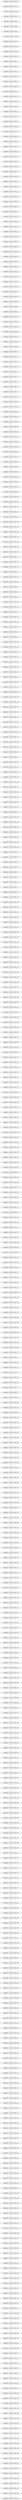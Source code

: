 graph BARABASI_GRAPH_DFS_R{
BARABASI_GRAPH_NODE_59 -- BARABASI_GRAPH_NODE_1;
BARABASI_GRAPH_NODE_1 -- BARABASI_GRAPH_NODE_0;
BARABASI_GRAPH_NODE_0 -- BARABASI_GRAPH_NODE_2;
BARABASI_GRAPH_NODE_2 -- BARABASI_GRAPH_NODE_3;
BARABASI_GRAPH_NODE_3 -- BARABASI_GRAPH_NODE_4;
BARABASI_GRAPH_NODE_4 -- BARABASI_GRAPH_NODE_5;
BARABASI_GRAPH_NODE_5 -- BARABASI_GRAPH_NODE_6;
BARABASI_GRAPH_NODE_6 -- BARABASI_GRAPH_NODE_7;
BARABASI_GRAPH_NODE_7 -- BARABASI_GRAPH_NODE_8;
BARABASI_GRAPH_NODE_8 -- BARABASI_GRAPH_NODE_9;
BARABASI_GRAPH_NODE_9 -- BARABASI_GRAPH_NODE_10;
BARABASI_GRAPH_NODE_10 -- BARABASI_GRAPH_NODE_11;
BARABASI_GRAPH_NODE_11 -- BARABASI_GRAPH_NODE_12;
BARABASI_GRAPH_NODE_12 -- BARABASI_GRAPH_NODE_13;
BARABASI_GRAPH_NODE_13 -- BARABASI_GRAPH_NODE_14;
BARABASI_GRAPH_NODE_14 -- BARABASI_GRAPH_NODE_15;
BARABASI_GRAPH_NODE_15 -- BARABASI_GRAPH_NODE_16;
BARABASI_GRAPH_NODE_16 -- BARABASI_GRAPH_NODE_17;
BARABASI_GRAPH_NODE_17 -- BARABASI_GRAPH_NODE_18;
BARABASI_GRAPH_NODE_18 -- BARABASI_GRAPH_NODE_19;
BARABASI_GRAPH_NODE_19 -- BARABASI_GRAPH_NODE_20;
BARABASI_GRAPH_NODE_20 -- BARABASI_GRAPH_NODE_21;
BARABASI_GRAPH_NODE_21 -- BARABASI_GRAPH_NODE_22;
BARABASI_GRAPH_NODE_22 -- BARABASI_GRAPH_NODE_23;
BARABASI_GRAPH_NODE_23 -- BARABASI_GRAPH_NODE_24;
BARABASI_GRAPH_NODE_24 -- BARABASI_GRAPH_NODE_25;
BARABASI_GRAPH_NODE_25 -- BARABASI_GRAPH_NODE_26;
BARABASI_GRAPH_NODE_26 -- BARABASI_GRAPH_NODE_27;
BARABASI_GRAPH_NODE_27 -- BARABASI_GRAPH_NODE_28;
BARABASI_GRAPH_NODE_28 -- BARABASI_GRAPH_NODE_29;
BARABASI_GRAPH_NODE_29 -- BARABASI_GRAPH_NODE_30;
BARABASI_GRAPH_NODE_30 -- BARABASI_GRAPH_NODE_31;
BARABASI_GRAPH_NODE_31 -- BARABASI_GRAPH_NODE_32;
BARABASI_GRAPH_NODE_32 -- BARABASI_GRAPH_NODE_33;
BARABASI_GRAPH_NODE_33 -- BARABASI_GRAPH_NODE_34;
BARABASI_GRAPH_NODE_34 -- BARABASI_GRAPH_NODE_35;
BARABASI_GRAPH_NODE_35 -- BARABASI_GRAPH_NODE_36;
BARABASI_GRAPH_NODE_36 -- BARABASI_GRAPH_NODE_37;
BARABASI_GRAPH_NODE_37 -- BARABASI_GRAPH_NODE_38;
BARABASI_GRAPH_NODE_38 -- BARABASI_GRAPH_NODE_39;
BARABASI_GRAPH_NODE_39 -- BARABASI_GRAPH_NODE_40;
BARABASI_GRAPH_NODE_40 -- BARABASI_GRAPH_NODE_41;
BARABASI_GRAPH_NODE_41 -- BARABASI_GRAPH_NODE_42;
BARABASI_GRAPH_NODE_42 -- BARABASI_GRAPH_NODE_43;
BARABASI_GRAPH_NODE_43 -- BARABASI_GRAPH_NODE_44;
BARABASI_GRAPH_NODE_44 -- BARABASI_GRAPH_NODE_45;
BARABASI_GRAPH_NODE_45 -- BARABASI_GRAPH_NODE_46;
BARABASI_GRAPH_NODE_46 -- BARABASI_GRAPH_NODE_47;
BARABASI_GRAPH_NODE_47 -- BARABASI_GRAPH_NODE_48;
BARABASI_GRAPH_NODE_48 -- BARABASI_GRAPH_NODE_49;
BARABASI_GRAPH_NODE_49 -- BARABASI_GRAPH_NODE_50;
BARABASI_GRAPH_NODE_50 -- BARABASI_GRAPH_NODE_51;
BARABASI_GRAPH_NODE_51 -- BARABASI_GRAPH_NODE_52;
BARABASI_GRAPH_NODE_52 -- BARABASI_GRAPH_NODE_53;
BARABASI_GRAPH_NODE_53 -- BARABASI_GRAPH_NODE_54;
BARABASI_GRAPH_NODE_54 -- BARABASI_GRAPH_NODE_55;
BARABASI_GRAPH_NODE_55 -- BARABASI_GRAPH_NODE_56;
BARABASI_GRAPH_NODE_56 -- BARABASI_GRAPH_NODE_57;
BARABASI_GRAPH_NODE_57 -- BARABASI_GRAPH_NODE_58;
BARABASI_GRAPH_NODE_58 -- BARABASI_GRAPH_NODE_60;
BARABASI_GRAPH_NODE_60 -- BARABASI_GRAPH_NODE_61;
BARABASI_GRAPH_NODE_61 -- BARABASI_GRAPH_NODE_62;
BARABASI_GRAPH_NODE_62 -- BARABASI_GRAPH_NODE_63;
BARABASI_GRAPH_NODE_63 -- BARABASI_GRAPH_NODE_64;
BARABASI_GRAPH_NODE_64 -- BARABASI_GRAPH_NODE_65;
BARABASI_GRAPH_NODE_65 -- BARABASI_GRAPH_NODE_66;
BARABASI_GRAPH_NODE_66 -- BARABASI_GRAPH_NODE_67;
BARABASI_GRAPH_NODE_67 -- BARABASI_GRAPH_NODE_68;
BARABASI_GRAPH_NODE_68 -- BARABASI_GRAPH_NODE_69;
BARABASI_GRAPH_NODE_69 -- BARABASI_GRAPH_NODE_70;
BARABASI_GRAPH_NODE_70 -- BARABASI_GRAPH_NODE_71;
BARABASI_GRAPH_NODE_71 -- BARABASI_GRAPH_NODE_72;
BARABASI_GRAPH_NODE_72 -- BARABASI_GRAPH_NODE_73;
BARABASI_GRAPH_NODE_73 -- BARABASI_GRAPH_NODE_74;
BARABASI_GRAPH_NODE_74 -- BARABASI_GRAPH_NODE_75;
BARABASI_GRAPH_NODE_75 -- BARABASI_GRAPH_NODE_76;
BARABASI_GRAPH_NODE_76 -- BARABASI_GRAPH_NODE_77;
BARABASI_GRAPH_NODE_77 -- BARABASI_GRAPH_NODE_78;
BARABASI_GRAPH_NODE_78 -- BARABASI_GRAPH_NODE_79;
BARABASI_GRAPH_NODE_79 -- BARABASI_GRAPH_NODE_80;
BARABASI_GRAPH_NODE_80 -- BARABASI_GRAPH_NODE_81;
BARABASI_GRAPH_NODE_81 -- BARABASI_GRAPH_NODE_82;
BARABASI_GRAPH_NODE_82 -- BARABASI_GRAPH_NODE_83;
BARABASI_GRAPH_NODE_83 -- BARABASI_GRAPH_NODE_84;
BARABASI_GRAPH_NODE_84 -- BARABASI_GRAPH_NODE_85;
BARABASI_GRAPH_NODE_85 -- BARABASI_GRAPH_NODE_86;
BARABASI_GRAPH_NODE_86 -- BARABASI_GRAPH_NODE_87;
BARABASI_GRAPH_NODE_87 -- BARABASI_GRAPH_NODE_88;
BARABASI_GRAPH_NODE_88 -- BARABASI_GRAPH_NODE_89;
BARABASI_GRAPH_NODE_89 -- BARABASI_GRAPH_NODE_90;
BARABASI_GRAPH_NODE_90 -- BARABASI_GRAPH_NODE_91;
BARABASI_GRAPH_NODE_91 -- BARABASI_GRAPH_NODE_92;
BARABASI_GRAPH_NODE_92 -- BARABASI_GRAPH_NODE_93;
BARABASI_GRAPH_NODE_93 -- BARABASI_GRAPH_NODE_94;
BARABASI_GRAPH_NODE_94 -- BARABASI_GRAPH_NODE_95;
BARABASI_GRAPH_NODE_95 -- BARABASI_GRAPH_NODE_96;
BARABASI_GRAPH_NODE_96 -- BARABASI_GRAPH_NODE_97;
BARABASI_GRAPH_NODE_97 -- BARABASI_GRAPH_NODE_98;
BARABASI_GRAPH_NODE_98 -- BARABASI_GRAPH_NODE_99;
BARABASI_GRAPH_NODE_99 -- BARABASI_GRAPH_NODE_100;
BARABASI_GRAPH_NODE_100 -- BARABASI_GRAPH_NODE_101;
BARABASI_GRAPH_NODE_101 -- BARABASI_GRAPH_NODE_102;
BARABASI_GRAPH_NODE_102 -- BARABASI_GRAPH_NODE_103;
BARABASI_GRAPH_NODE_103 -- BARABASI_GRAPH_NODE_104;
BARABASI_GRAPH_NODE_104 -- BARABASI_GRAPH_NODE_105;
BARABASI_GRAPH_NODE_105 -- BARABASI_GRAPH_NODE_106;
BARABASI_GRAPH_NODE_106 -- BARABASI_GRAPH_NODE_107;
BARABASI_GRAPH_NODE_107 -- BARABASI_GRAPH_NODE_108;
BARABASI_GRAPH_NODE_108 -- BARABASI_GRAPH_NODE_109;
BARABASI_GRAPH_NODE_109 -- BARABASI_GRAPH_NODE_110;
BARABASI_GRAPH_NODE_110 -- BARABASI_GRAPH_NODE_111;
BARABASI_GRAPH_NODE_111 -- BARABASI_GRAPH_NODE_112;
BARABASI_GRAPH_NODE_112 -- BARABASI_GRAPH_NODE_113;
BARABASI_GRAPH_NODE_113 -- BARABASI_GRAPH_NODE_114;
BARABASI_GRAPH_NODE_114 -- BARABASI_GRAPH_NODE_115;
BARABASI_GRAPH_NODE_115 -- BARABASI_GRAPH_NODE_116;
BARABASI_GRAPH_NODE_116 -- BARABASI_GRAPH_NODE_117;
BARABASI_GRAPH_NODE_117 -- BARABASI_GRAPH_NODE_118;
BARABASI_GRAPH_NODE_118 -- BARABASI_GRAPH_NODE_119;
BARABASI_GRAPH_NODE_119 -- BARABASI_GRAPH_NODE_120;
BARABASI_GRAPH_NODE_120 -- BARABASI_GRAPH_NODE_121;
BARABASI_GRAPH_NODE_121 -- BARABASI_GRAPH_NODE_122;
BARABASI_GRAPH_NODE_122 -- BARABASI_GRAPH_NODE_123;
BARABASI_GRAPH_NODE_123 -- BARABASI_GRAPH_NODE_124;
BARABASI_GRAPH_NODE_124 -- BARABASI_GRAPH_NODE_125;
BARABASI_GRAPH_NODE_125 -- BARABASI_GRAPH_NODE_126;
BARABASI_GRAPH_NODE_126 -- BARABASI_GRAPH_NODE_127;
BARABASI_GRAPH_NODE_127 -- BARABASI_GRAPH_NODE_128;
BARABASI_GRAPH_NODE_128 -- BARABASI_GRAPH_NODE_129;
BARABASI_GRAPH_NODE_129 -- BARABASI_GRAPH_NODE_130;
BARABASI_GRAPH_NODE_130 -- BARABASI_GRAPH_NODE_131;
BARABASI_GRAPH_NODE_131 -- BARABASI_GRAPH_NODE_132;
BARABASI_GRAPH_NODE_132 -- BARABASI_GRAPH_NODE_133;
BARABASI_GRAPH_NODE_133 -- BARABASI_GRAPH_NODE_134;
BARABASI_GRAPH_NODE_134 -- BARABASI_GRAPH_NODE_135;
BARABASI_GRAPH_NODE_135 -- BARABASI_GRAPH_NODE_136;
BARABASI_GRAPH_NODE_136 -- BARABASI_GRAPH_NODE_137;
BARABASI_GRAPH_NODE_137 -- BARABASI_GRAPH_NODE_138;
BARABASI_GRAPH_NODE_138 -- BARABASI_GRAPH_NODE_139;
BARABASI_GRAPH_NODE_139 -- BARABASI_GRAPH_NODE_140;
BARABASI_GRAPH_NODE_140 -- BARABASI_GRAPH_NODE_141;
BARABASI_GRAPH_NODE_141 -- BARABASI_GRAPH_NODE_142;
BARABASI_GRAPH_NODE_142 -- BARABASI_GRAPH_NODE_143;
BARABASI_GRAPH_NODE_143 -- BARABASI_GRAPH_NODE_144;
BARABASI_GRAPH_NODE_144 -- BARABASI_GRAPH_NODE_145;
BARABASI_GRAPH_NODE_145 -- BARABASI_GRAPH_NODE_146;
BARABASI_GRAPH_NODE_146 -- BARABASI_GRAPH_NODE_147;
BARABASI_GRAPH_NODE_147 -- BARABASI_GRAPH_NODE_148;
BARABASI_GRAPH_NODE_148 -- BARABASI_GRAPH_NODE_149;
BARABASI_GRAPH_NODE_149 -- BARABASI_GRAPH_NODE_150;
BARABASI_GRAPH_NODE_150 -- BARABASI_GRAPH_NODE_151;
BARABASI_GRAPH_NODE_151 -- BARABASI_GRAPH_NODE_152;
BARABASI_GRAPH_NODE_152 -- BARABASI_GRAPH_NODE_153;
BARABASI_GRAPH_NODE_153 -- BARABASI_GRAPH_NODE_154;
BARABASI_GRAPH_NODE_154 -- BARABASI_GRAPH_NODE_155;
BARABASI_GRAPH_NODE_155 -- BARABASI_GRAPH_NODE_156;
BARABASI_GRAPH_NODE_156 -- BARABASI_GRAPH_NODE_157;
BARABASI_GRAPH_NODE_157 -- BARABASI_GRAPH_NODE_158;
BARABASI_GRAPH_NODE_158 -- BARABASI_GRAPH_NODE_159;
BARABASI_GRAPH_NODE_159 -- BARABASI_GRAPH_NODE_160;
BARABASI_GRAPH_NODE_160 -- BARABASI_GRAPH_NODE_161;
BARABASI_GRAPH_NODE_161 -- BARABASI_GRAPH_NODE_162;
BARABASI_GRAPH_NODE_162 -- BARABASI_GRAPH_NODE_163;
BARABASI_GRAPH_NODE_163 -- BARABASI_GRAPH_NODE_164;
BARABASI_GRAPH_NODE_164 -- BARABASI_GRAPH_NODE_165;
BARABASI_GRAPH_NODE_165 -- BARABASI_GRAPH_NODE_166;
BARABASI_GRAPH_NODE_166 -- BARABASI_GRAPH_NODE_167;
BARABASI_GRAPH_NODE_167 -- BARABASI_GRAPH_NODE_168;
BARABASI_GRAPH_NODE_168 -- BARABASI_GRAPH_NODE_169;
BARABASI_GRAPH_NODE_169 -- BARABASI_GRAPH_NODE_170;
BARABASI_GRAPH_NODE_170 -- BARABASI_GRAPH_NODE_171;
BARABASI_GRAPH_NODE_171 -- BARABASI_GRAPH_NODE_172;
BARABASI_GRAPH_NODE_172 -- BARABASI_GRAPH_NODE_173;
BARABASI_GRAPH_NODE_173 -- BARABASI_GRAPH_NODE_174;
BARABASI_GRAPH_NODE_174 -- BARABASI_GRAPH_NODE_175;
BARABASI_GRAPH_NODE_175 -- BARABASI_GRAPH_NODE_176;
BARABASI_GRAPH_NODE_176 -- BARABASI_GRAPH_NODE_177;
BARABASI_GRAPH_NODE_177 -- BARABASI_GRAPH_NODE_178;
BARABASI_GRAPH_NODE_178 -- BARABASI_GRAPH_NODE_179;
BARABASI_GRAPH_NODE_179 -- BARABASI_GRAPH_NODE_180;
BARABASI_GRAPH_NODE_180 -- BARABASI_GRAPH_NODE_181;
BARABASI_GRAPH_NODE_181 -- BARABASI_GRAPH_NODE_182;
BARABASI_GRAPH_NODE_182 -- BARABASI_GRAPH_NODE_183;
BARABASI_GRAPH_NODE_183 -- BARABASI_GRAPH_NODE_184;
BARABASI_GRAPH_NODE_184 -- BARABASI_GRAPH_NODE_185;
BARABASI_GRAPH_NODE_185 -- BARABASI_GRAPH_NODE_186;
BARABASI_GRAPH_NODE_186 -- BARABASI_GRAPH_NODE_187;
BARABASI_GRAPH_NODE_187 -- BARABASI_GRAPH_NODE_188;
BARABASI_GRAPH_NODE_188 -- BARABASI_GRAPH_NODE_189;
BARABASI_GRAPH_NODE_189 -- BARABASI_GRAPH_NODE_190;
BARABASI_GRAPH_NODE_190 -- BARABASI_GRAPH_NODE_191;
BARABASI_GRAPH_NODE_191 -- BARABASI_GRAPH_NODE_192;
BARABASI_GRAPH_NODE_192 -- BARABASI_GRAPH_NODE_193;
BARABASI_GRAPH_NODE_193 -- BARABASI_GRAPH_NODE_194;
BARABASI_GRAPH_NODE_194 -- BARABASI_GRAPH_NODE_195;
BARABASI_GRAPH_NODE_195 -- BARABASI_GRAPH_NODE_196;
BARABASI_GRAPH_NODE_196 -- BARABASI_GRAPH_NODE_197;
BARABASI_GRAPH_NODE_197 -- BARABASI_GRAPH_NODE_198;
BARABASI_GRAPH_NODE_198 -- BARABASI_GRAPH_NODE_199;
BARABASI_GRAPH_NODE_199 -- BARABASI_GRAPH_NODE_200;
BARABASI_GRAPH_NODE_200 -- BARABASI_GRAPH_NODE_201;
BARABASI_GRAPH_NODE_201 -- BARABASI_GRAPH_NODE_202;
BARABASI_GRAPH_NODE_202 -- BARABASI_GRAPH_NODE_203;
BARABASI_GRAPH_NODE_203 -- BARABASI_GRAPH_NODE_204;
BARABASI_GRAPH_NODE_204 -- BARABASI_GRAPH_NODE_205;
BARABASI_GRAPH_NODE_205 -- BARABASI_GRAPH_NODE_206;
BARABASI_GRAPH_NODE_206 -- BARABASI_GRAPH_NODE_207;
BARABASI_GRAPH_NODE_207 -- BARABASI_GRAPH_NODE_208;
BARABASI_GRAPH_NODE_208 -- BARABASI_GRAPH_NODE_209;
BARABASI_GRAPH_NODE_209 -- BARABASI_GRAPH_NODE_210;
BARABASI_GRAPH_NODE_210 -- BARABASI_GRAPH_NODE_211;
BARABASI_GRAPH_NODE_211 -- BARABASI_GRAPH_NODE_212;
BARABASI_GRAPH_NODE_212 -- BARABASI_GRAPH_NODE_213;
BARABASI_GRAPH_NODE_213 -- BARABASI_GRAPH_NODE_214;
BARABASI_GRAPH_NODE_214 -- BARABASI_GRAPH_NODE_215;
BARABASI_GRAPH_NODE_215 -- BARABASI_GRAPH_NODE_216;
BARABASI_GRAPH_NODE_216 -- BARABASI_GRAPH_NODE_217;
BARABASI_GRAPH_NODE_217 -- BARABASI_GRAPH_NODE_218;
BARABASI_GRAPH_NODE_218 -- BARABASI_GRAPH_NODE_219;
BARABASI_GRAPH_NODE_219 -- BARABASI_GRAPH_NODE_220;
BARABASI_GRAPH_NODE_220 -- BARABASI_GRAPH_NODE_221;
BARABASI_GRAPH_NODE_221 -- BARABASI_GRAPH_NODE_222;
BARABASI_GRAPH_NODE_222 -- BARABASI_GRAPH_NODE_223;
BARABASI_GRAPH_NODE_223 -- BARABASI_GRAPH_NODE_224;
BARABASI_GRAPH_NODE_224 -- BARABASI_GRAPH_NODE_225;
BARABASI_GRAPH_NODE_225 -- BARABASI_GRAPH_NODE_226;
BARABASI_GRAPH_NODE_226 -- BARABASI_GRAPH_NODE_227;
BARABASI_GRAPH_NODE_227 -- BARABASI_GRAPH_NODE_228;
BARABASI_GRAPH_NODE_228 -- BARABASI_GRAPH_NODE_229;
BARABASI_GRAPH_NODE_229 -- BARABASI_GRAPH_NODE_230;
BARABASI_GRAPH_NODE_230 -- BARABASI_GRAPH_NODE_231;
BARABASI_GRAPH_NODE_231 -- BARABASI_GRAPH_NODE_232;
BARABASI_GRAPH_NODE_232 -- BARABASI_GRAPH_NODE_233;
BARABASI_GRAPH_NODE_233 -- BARABASI_GRAPH_NODE_234;
BARABASI_GRAPH_NODE_234 -- BARABASI_GRAPH_NODE_235;
BARABASI_GRAPH_NODE_235 -- BARABASI_GRAPH_NODE_236;
BARABASI_GRAPH_NODE_236 -- BARABASI_GRAPH_NODE_237;
BARABASI_GRAPH_NODE_237 -- BARABASI_GRAPH_NODE_238;
BARABASI_GRAPH_NODE_238 -- BARABASI_GRAPH_NODE_239;
BARABASI_GRAPH_NODE_239 -- BARABASI_GRAPH_NODE_240;
BARABASI_GRAPH_NODE_240 -- BARABASI_GRAPH_NODE_241;
BARABASI_GRAPH_NODE_241 -- BARABASI_GRAPH_NODE_242;
BARABASI_GRAPH_NODE_242 -- BARABASI_GRAPH_NODE_243;
BARABASI_GRAPH_NODE_243 -- BARABASI_GRAPH_NODE_244;
BARABASI_GRAPH_NODE_244 -- BARABASI_GRAPH_NODE_245;
BARABASI_GRAPH_NODE_245 -- BARABASI_GRAPH_NODE_246;
BARABASI_GRAPH_NODE_246 -- BARABASI_GRAPH_NODE_247;
BARABASI_GRAPH_NODE_247 -- BARABASI_GRAPH_NODE_248;
BARABASI_GRAPH_NODE_248 -- BARABASI_GRAPH_NODE_249;
BARABASI_GRAPH_NODE_249 -- BARABASI_GRAPH_NODE_250;
BARABASI_GRAPH_NODE_250 -- BARABASI_GRAPH_NODE_251;
BARABASI_GRAPH_NODE_251 -- BARABASI_GRAPH_NODE_252;
BARABASI_GRAPH_NODE_252 -- BARABASI_GRAPH_NODE_253;
BARABASI_GRAPH_NODE_253 -- BARABASI_GRAPH_NODE_254;
BARABASI_GRAPH_NODE_254 -- BARABASI_GRAPH_NODE_255;
BARABASI_GRAPH_NODE_255 -- BARABASI_GRAPH_NODE_256;
BARABASI_GRAPH_NODE_256 -- BARABASI_GRAPH_NODE_257;
BARABASI_GRAPH_NODE_257 -- BARABASI_GRAPH_NODE_258;
BARABASI_GRAPH_NODE_258 -- BARABASI_GRAPH_NODE_259;
BARABASI_GRAPH_NODE_259 -- BARABASI_GRAPH_NODE_260;
BARABASI_GRAPH_NODE_260 -- BARABASI_GRAPH_NODE_261;
BARABASI_GRAPH_NODE_261 -- BARABASI_GRAPH_NODE_262;
BARABASI_GRAPH_NODE_262 -- BARABASI_GRAPH_NODE_263;
BARABASI_GRAPH_NODE_263 -- BARABASI_GRAPH_NODE_264;
BARABASI_GRAPH_NODE_264 -- BARABASI_GRAPH_NODE_265;
BARABASI_GRAPH_NODE_265 -- BARABASI_GRAPH_NODE_266;
BARABASI_GRAPH_NODE_266 -- BARABASI_GRAPH_NODE_267;
BARABASI_GRAPH_NODE_267 -- BARABASI_GRAPH_NODE_268;
BARABASI_GRAPH_NODE_268 -- BARABASI_GRAPH_NODE_269;
BARABASI_GRAPH_NODE_269 -- BARABASI_GRAPH_NODE_270;
BARABASI_GRAPH_NODE_270 -- BARABASI_GRAPH_NODE_271;
BARABASI_GRAPH_NODE_271 -- BARABASI_GRAPH_NODE_272;
BARABASI_GRAPH_NODE_272 -- BARABASI_GRAPH_NODE_273;
BARABASI_GRAPH_NODE_273 -- BARABASI_GRAPH_NODE_274;
BARABASI_GRAPH_NODE_274 -- BARABASI_GRAPH_NODE_275;
BARABASI_GRAPH_NODE_275 -- BARABASI_GRAPH_NODE_276;
BARABASI_GRAPH_NODE_276 -- BARABASI_GRAPH_NODE_277;
BARABASI_GRAPH_NODE_277 -- BARABASI_GRAPH_NODE_278;
BARABASI_GRAPH_NODE_278 -- BARABASI_GRAPH_NODE_279;
BARABASI_GRAPH_NODE_279 -- BARABASI_GRAPH_NODE_280;
BARABASI_GRAPH_NODE_280 -- BARABASI_GRAPH_NODE_281;
BARABASI_GRAPH_NODE_281 -- BARABASI_GRAPH_NODE_282;
BARABASI_GRAPH_NODE_282 -- BARABASI_GRAPH_NODE_283;
BARABASI_GRAPH_NODE_283 -- BARABASI_GRAPH_NODE_284;
BARABASI_GRAPH_NODE_284 -- BARABASI_GRAPH_NODE_285;
BARABASI_GRAPH_NODE_285 -- BARABASI_GRAPH_NODE_286;
BARABASI_GRAPH_NODE_286 -- BARABASI_GRAPH_NODE_287;
BARABASI_GRAPH_NODE_287 -- BARABASI_GRAPH_NODE_288;
BARABASI_GRAPH_NODE_288 -- BARABASI_GRAPH_NODE_289;
BARABASI_GRAPH_NODE_289 -- BARABASI_GRAPH_NODE_290;
BARABASI_GRAPH_NODE_290 -- BARABASI_GRAPH_NODE_291;
BARABASI_GRAPH_NODE_291 -- BARABASI_GRAPH_NODE_292;
BARABASI_GRAPH_NODE_292 -- BARABASI_GRAPH_NODE_293;
BARABASI_GRAPH_NODE_293 -- BARABASI_GRAPH_NODE_294;
BARABASI_GRAPH_NODE_294 -- BARABASI_GRAPH_NODE_295;
BARABASI_GRAPH_NODE_295 -- BARABASI_GRAPH_NODE_296;
BARABASI_GRAPH_NODE_296 -- BARABASI_GRAPH_NODE_297;
BARABASI_GRAPH_NODE_297 -- BARABASI_GRAPH_NODE_298;
BARABASI_GRAPH_NODE_298 -- BARABASI_GRAPH_NODE_299;
BARABASI_GRAPH_NODE_299 -- BARABASI_GRAPH_NODE_300;
BARABASI_GRAPH_NODE_300 -- BARABASI_GRAPH_NODE_301;
BARABASI_GRAPH_NODE_301 -- BARABASI_GRAPH_NODE_302;
BARABASI_GRAPH_NODE_302 -- BARABASI_GRAPH_NODE_303;
BARABASI_GRAPH_NODE_303 -- BARABASI_GRAPH_NODE_304;
BARABASI_GRAPH_NODE_304 -- BARABASI_GRAPH_NODE_305;
BARABASI_GRAPH_NODE_305 -- BARABASI_GRAPH_NODE_306;
BARABASI_GRAPH_NODE_306 -- BARABASI_GRAPH_NODE_307;
BARABASI_GRAPH_NODE_307 -- BARABASI_GRAPH_NODE_308;
BARABASI_GRAPH_NODE_308 -- BARABASI_GRAPH_NODE_309;
BARABASI_GRAPH_NODE_309 -- BARABASI_GRAPH_NODE_310;
BARABASI_GRAPH_NODE_310 -- BARABASI_GRAPH_NODE_311;
BARABASI_GRAPH_NODE_311 -- BARABASI_GRAPH_NODE_312;
BARABASI_GRAPH_NODE_312 -- BARABASI_GRAPH_NODE_313;
BARABASI_GRAPH_NODE_313 -- BARABASI_GRAPH_NODE_314;
BARABASI_GRAPH_NODE_314 -- BARABASI_GRAPH_NODE_315;
BARABASI_GRAPH_NODE_315 -- BARABASI_GRAPH_NODE_316;
BARABASI_GRAPH_NODE_316 -- BARABASI_GRAPH_NODE_317;
BARABASI_GRAPH_NODE_317 -- BARABASI_GRAPH_NODE_318;
BARABASI_GRAPH_NODE_318 -- BARABASI_GRAPH_NODE_319;
BARABASI_GRAPH_NODE_319 -- BARABASI_GRAPH_NODE_320;
BARABASI_GRAPH_NODE_320 -- BARABASI_GRAPH_NODE_321;
BARABASI_GRAPH_NODE_321 -- BARABASI_GRAPH_NODE_322;
BARABASI_GRAPH_NODE_322 -- BARABASI_GRAPH_NODE_323;
BARABASI_GRAPH_NODE_323 -- BARABASI_GRAPH_NODE_324;
BARABASI_GRAPH_NODE_324 -- BARABASI_GRAPH_NODE_325;
BARABASI_GRAPH_NODE_325 -- BARABASI_GRAPH_NODE_326;
BARABASI_GRAPH_NODE_326 -- BARABASI_GRAPH_NODE_327;
BARABASI_GRAPH_NODE_327 -- BARABASI_GRAPH_NODE_328;
BARABASI_GRAPH_NODE_328 -- BARABASI_GRAPH_NODE_329;
BARABASI_GRAPH_NODE_329 -- BARABASI_GRAPH_NODE_330;
BARABASI_GRAPH_NODE_330 -- BARABASI_GRAPH_NODE_331;
BARABASI_GRAPH_NODE_331 -- BARABASI_GRAPH_NODE_332;
BARABASI_GRAPH_NODE_332 -- BARABASI_GRAPH_NODE_333;
BARABASI_GRAPH_NODE_333 -- BARABASI_GRAPH_NODE_334;
BARABASI_GRAPH_NODE_334 -- BARABASI_GRAPH_NODE_335;
BARABASI_GRAPH_NODE_335 -- BARABASI_GRAPH_NODE_336;
BARABASI_GRAPH_NODE_336 -- BARABASI_GRAPH_NODE_337;
BARABASI_GRAPH_NODE_337 -- BARABASI_GRAPH_NODE_338;
BARABASI_GRAPH_NODE_338 -- BARABASI_GRAPH_NODE_339;
BARABASI_GRAPH_NODE_339 -- BARABASI_GRAPH_NODE_340;
BARABASI_GRAPH_NODE_340 -- BARABASI_GRAPH_NODE_341;
BARABASI_GRAPH_NODE_341 -- BARABASI_GRAPH_NODE_342;
BARABASI_GRAPH_NODE_342 -- BARABASI_GRAPH_NODE_343;
BARABASI_GRAPH_NODE_343 -- BARABASI_GRAPH_NODE_344;
BARABASI_GRAPH_NODE_344 -- BARABASI_GRAPH_NODE_345;
BARABASI_GRAPH_NODE_345 -- BARABASI_GRAPH_NODE_346;
BARABASI_GRAPH_NODE_346 -- BARABASI_GRAPH_NODE_347;
BARABASI_GRAPH_NODE_347 -- BARABASI_GRAPH_NODE_348;
BARABASI_GRAPH_NODE_348 -- BARABASI_GRAPH_NODE_349;
BARABASI_GRAPH_NODE_349 -- BARABASI_GRAPH_NODE_350;
BARABASI_GRAPH_NODE_350 -- BARABASI_GRAPH_NODE_351;
BARABASI_GRAPH_NODE_351 -- BARABASI_GRAPH_NODE_352;
BARABASI_GRAPH_NODE_352 -- BARABASI_GRAPH_NODE_353;
BARABASI_GRAPH_NODE_353 -- BARABASI_GRAPH_NODE_354;
BARABASI_GRAPH_NODE_354 -- BARABASI_GRAPH_NODE_355;
BARABASI_GRAPH_NODE_355 -- BARABASI_GRAPH_NODE_356;
BARABASI_GRAPH_NODE_356 -- BARABASI_GRAPH_NODE_357;
BARABASI_GRAPH_NODE_357 -- BARABASI_GRAPH_NODE_358;
BARABASI_GRAPH_NODE_358 -- BARABASI_GRAPH_NODE_359;
BARABASI_GRAPH_NODE_359 -- BARABASI_GRAPH_NODE_360;
BARABASI_GRAPH_NODE_360 -- BARABASI_GRAPH_NODE_361;
BARABASI_GRAPH_NODE_361 -- BARABASI_GRAPH_NODE_362;
BARABASI_GRAPH_NODE_362 -- BARABASI_GRAPH_NODE_363;
BARABASI_GRAPH_NODE_363 -- BARABASI_GRAPH_NODE_364;
BARABASI_GRAPH_NODE_364 -- BARABASI_GRAPH_NODE_365;
BARABASI_GRAPH_NODE_365 -- BARABASI_GRAPH_NODE_366;
BARABASI_GRAPH_NODE_366 -- BARABASI_GRAPH_NODE_367;
BARABASI_GRAPH_NODE_367 -- BARABASI_GRAPH_NODE_368;
BARABASI_GRAPH_NODE_368 -- BARABASI_GRAPH_NODE_369;
BARABASI_GRAPH_NODE_369 -- BARABASI_GRAPH_NODE_370;
BARABASI_GRAPH_NODE_370 -- BARABASI_GRAPH_NODE_371;
BARABASI_GRAPH_NODE_371 -- BARABASI_GRAPH_NODE_372;
BARABASI_GRAPH_NODE_372 -- BARABASI_GRAPH_NODE_373;
BARABASI_GRAPH_NODE_373 -- BARABASI_GRAPH_NODE_374;
BARABASI_GRAPH_NODE_374 -- BARABASI_GRAPH_NODE_375;
BARABASI_GRAPH_NODE_375 -- BARABASI_GRAPH_NODE_376;
BARABASI_GRAPH_NODE_376 -- BARABASI_GRAPH_NODE_377;
BARABASI_GRAPH_NODE_377 -- BARABASI_GRAPH_NODE_378;
BARABASI_GRAPH_NODE_378 -- BARABASI_GRAPH_NODE_379;
BARABASI_GRAPH_NODE_379 -- BARABASI_GRAPH_NODE_380;
BARABASI_GRAPH_NODE_380 -- BARABASI_GRAPH_NODE_381;
BARABASI_GRAPH_NODE_381 -- BARABASI_GRAPH_NODE_382;
BARABASI_GRAPH_NODE_382 -- BARABASI_GRAPH_NODE_383;
BARABASI_GRAPH_NODE_383 -- BARABASI_GRAPH_NODE_384;
BARABASI_GRAPH_NODE_384 -- BARABASI_GRAPH_NODE_385;
BARABASI_GRAPH_NODE_385 -- BARABASI_GRAPH_NODE_386;
BARABASI_GRAPH_NODE_386 -- BARABASI_GRAPH_NODE_387;
BARABASI_GRAPH_NODE_387 -- BARABASI_GRAPH_NODE_388;
BARABASI_GRAPH_NODE_388 -- BARABASI_GRAPH_NODE_389;
BARABASI_GRAPH_NODE_389 -- BARABASI_GRAPH_NODE_390;
BARABASI_GRAPH_NODE_390 -- BARABASI_GRAPH_NODE_391;
BARABASI_GRAPH_NODE_391 -- BARABASI_GRAPH_NODE_392;
BARABASI_GRAPH_NODE_392 -- BARABASI_GRAPH_NODE_393;
BARABASI_GRAPH_NODE_393 -- BARABASI_GRAPH_NODE_394;
BARABASI_GRAPH_NODE_394 -- BARABASI_GRAPH_NODE_395;
BARABASI_GRAPH_NODE_395 -- BARABASI_GRAPH_NODE_396;
BARABASI_GRAPH_NODE_396 -- BARABASI_GRAPH_NODE_397;
BARABASI_GRAPH_NODE_397 -- BARABASI_GRAPH_NODE_398;
BARABASI_GRAPH_NODE_398 -- BARABASI_GRAPH_NODE_399;
BARABASI_GRAPH_NODE_399 -- BARABASI_GRAPH_NODE_400;
BARABASI_GRAPH_NODE_400 -- BARABASI_GRAPH_NODE_401;
BARABASI_GRAPH_NODE_401 -- BARABASI_GRAPH_NODE_402;
BARABASI_GRAPH_NODE_402 -- BARABASI_GRAPH_NODE_403;
BARABASI_GRAPH_NODE_403 -- BARABASI_GRAPH_NODE_404;
BARABASI_GRAPH_NODE_404 -- BARABASI_GRAPH_NODE_405;
BARABASI_GRAPH_NODE_405 -- BARABASI_GRAPH_NODE_406;
BARABASI_GRAPH_NODE_406 -- BARABASI_GRAPH_NODE_407;
BARABASI_GRAPH_NODE_407 -- BARABASI_GRAPH_NODE_408;
BARABASI_GRAPH_NODE_408 -- BARABASI_GRAPH_NODE_409;
BARABASI_GRAPH_NODE_409 -- BARABASI_GRAPH_NODE_410;
BARABASI_GRAPH_NODE_410 -- BARABASI_GRAPH_NODE_411;
BARABASI_GRAPH_NODE_411 -- BARABASI_GRAPH_NODE_412;
BARABASI_GRAPH_NODE_412 -- BARABASI_GRAPH_NODE_413;
BARABASI_GRAPH_NODE_413 -- BARABASI_GRAPH_NODE_414;
BARABASI_GRAPH_NODE_414 -- BARABASI_GRAPH_NODE_415;
BARABASI_GRAPH_NODE_415 -- BARABASI_GRAPH_NODE_416;
BARABASI_GRAPH_NODE_416 -- BARABASI_GRAPH_NODE_417;
BARABASI_GRAPH_NODE_417 -- BARABASI_GRAPH_NODE_418;
BARABASI_GRAPH_NODE_418 -- BARABASI_GRAPH_NODE_419;
BARABASI_GRAPH_NODE_419 -- BARABASI_GRAPH_NODE_420;
BARABASI_GRAPH_NODE_420 -- BARABASI_GRAPH_NODE_421;
BARABASI_GRAPH_NODE_421 -- BARABASI_GRAPH_NODE_422;
BARABASI_GRAPH_NODE_422 -- BARABASI_GRAPH_NODE_423;
BARABASI_GRAPH_NODE_423 -- BARABASI_GRAPH_NODE_424;
BARABASI_GRAPH_NODE_424 -- BARABASI_GRAPH_NODE_425;
BARABASI_GRAPH_NODE_425 -- BARABASI_GRAPH_NODE_426;
BARABASI_GRAPH_NODE_426 -- BARABASI_GRAPH_NODE_427;
BARABASI_GRAPH_NODE_427 -- BARABASI_GRAPH_NODE_428;
BARABASI_GRAPH_NODE_428 -- BARABASI_GRAPH_NODE_429;
BARABASI_GRAPH_NODE_429 -- BARABASI_GRAPH_NODE_430;
BARABASI_GRAPH_NODE_430 -- BARABASI_GRAPH_NODE_431;
BARABASI_GRAPH_NODE_431 -- BARABASI_GRAPH_NODE_432;
BARABASI_GRAPH_NODE_432 -- BARABASI_GRAPH_NODE_433;
BARABASI_GRAPH_NODE_433 -- BARABASI_GRAPH_NODE_434;
BARABASI_GRAPH_NODE_434 -- BARABASI_GRAPH_NODE_435;
BARABASI_GRAPH_NODE_435 -- BARABASI_GRAPH_NODE_436;
BARABASI_GRAPH_NODE_436 -- BARABASI_GRAPH_NODE_437;
BARABASI_GRAPH_NODE_437 -- BARABASI_GRAPH_NODE_438;
BARABASI_GRAPH_NODE_438 -- BARABASI_GRAPH_NODE_439;
BARABASI_GRAPH_NODE_439 -- BARABASI_GRAPH_NODE_440;
BARABASI_GRAPH_NODE_440 -- BARABASI_GRAPH_NODE_441;
BARABASI_GRAPH_NODE_441 -- BARABASI_GRAPH_NODE_442;
BARABASI_GRAPH_NODE_442 -- BARABASI_GRAPH_NODE_443;
BARABASI_GRAPH_NODE_443 -- BARABASI_GRAPH_NODE_444;
BARABASI_GRAPH_NODE_444 -- BARABASI_GRAPH_NODE_445;
BARABASI_GRAPH_NODE_445 -- BARABASI_GRAPH_NODE_446;
BARABASI_GRAPH_NODE_446 -- BARABASI_GRAPH_NODE_447;
BARABASI_GRAPH_NODE_447 -- BARABASI_GRAPH_NODE_448;
BARABASI_GRAPH_NODE_448 -- BARABASI_GRAPH_NODE_449;
BARABASI_GRAPH_NODE_449 -- BARABASI_GRAPH_NODE_450;
BARABASI_GRAPH_NODE_450 -- BARABASI_GRAPH_NODE_451;
BARABASI_GRAPH_NODE_451 -- BARABASI_GRAPH_NODE_452;
BARABASI_GRAPH_NODE_452 -- BARABASI_GRAPH_NODE_453;
BARABASI_GRAPH_NODE_453 -- BARABASI_GRAPH_NODE_454;
BARABASI_GRAPH_NODE_454 -- BARABASI_GRAPH_NODE_455;
BARABASI_GRAPH_NODE_455 -- BARABASI_GRAPH_NODE_456;
BARABASI_GRAPH_NODE_456 -- BARABASI_GRAPH_NODE_457;
BARABASI_GRAPH_NODE_457 -- BARABASI_GRAPH_NODE_458;
BARABASI_GRAPH_NODE_458 -- BARABASI_GRAPH_NODE_459;
BARABASI_GRAPH_NODE_459 -- BARABASI_GRAPH_NODE_460;
BARABASI_GRAPH_NODE_460 -- BARABASI_GRAPH_NODE_461;
BARABASI_GRAPH_NODE_461 -- BARABASI_GRAPH_NODE_462;
BARABASI_GRAPH_NODE_462 -- BARABASI_GRAPH_NODE_463;
BARABASI_GRAPH_NODE_463 -- BARABASI_GRAPH_NODE_464;
BARABASI_GRAPH_NODE_464 -- BARABASI_GRAPH_NODE_465;
BARABASI_GRAPH_NODE_465 -- BARABASI_GRAPH_NODE_466;
BARABASI_GRAPH_NODE_466 -- BARABASI_GRAPH_NODE_467;
BARABASI_GRAPH_NODE_467 -- BARABASI_GRAPH_NODE_468;
BARABASI_GRAPH_NODE_468 -- BARABASI_GRAPH_NODE_469;
BARABASI_GRAPH_NODE_469 -- BARABASI_GRAPH_NODE_470;
BARABASI_GRAPH_NODE_470 -- BARABASI_GRAPH_NODE_471;
BARABASI_GRAPH_NODE_471 -- BARABASI_GRAPH_NODE_472;
BARABASI_GRAPH_NODE_472 -- BARABASI_GRAPH_NODE_473;
BARABASI_GRAPH_NODE_473 -- BARABASI_GRAPH_NODE_474;
BARABASI_GRAPH_NODE_474 -- BARABASI_GRAPH_NODE_475;
BARABASI_GRAPH_NODE_475 -- BARABASI_GRAPH_NODE_476;
BARABASI_GRAPH_NODE_476 -- BARABASI_GRAPH_NODE_477;
BARABASI_GRAPH_NODE_477 -- BARABASI_GRAPH_NODE_478;
BARABASI_GRAPH_NODE_478 -- BARABASI_GRAPH_NODE_479;
BARABASI_GRAPH_NODE_479 -- BARABASI_GRAPH_NODE_480;
BARABASI_GRAPH_NODE_480 -- BARABASI_GRAPH_NODE_481;
BARABASI_GRAPH_NODE_481 -- BARABASI_GRAPH_NODE_482;
BARABASI_GRAPH_NODE_482 -- BARABASI_GRAPH_NODE_483;
BARABASI_GRAPH_NODE_483 -- BARABASI_GRAPH_NODE_484;
BARABASI_GRAPH_NODE_484 -- BARABASI_GRAPH_NODE_485;
BARABASI_GRAPH_NODE_485 -- BARABASI_GRAPH_NODE_486;
BARABASI_GRAPH_NODE_486 -- BARABASI_GRAPH_NODE_487;
BARABASI_GRAPH_NODE_487 -- BARABASI_GRAPH_NODE_488;
BARABASI_GRAPH_NODE_488 -- BARABASI_GRAPH_NODE_489;
BARABASI_GRAPH_NODE_489 -- BARABASI_GRAPH_NODE_490;
BARABASI_GRAPH_NODE_490 -- BARABASI_GRAPH_NODE_491;
BARABASI_GRAPH_NODE_491 -- BARABASI_GRAPH_NODE_492;
BARABASI_GRAPH_NODE_492 -- BARABASI_GRAPH_NODE_493;
BARABASI_GRAPH_NODE_493 -- BARABASI_GRAPH_NODE_494;
BARABASI_GRAPH_NODE_494 -- BARABASI_GRAPH_NODE_495;
BARABASI_GRAPH_NODE_495 -- BARABASI_GRAPH_NODE_496;
BARABASI_GRAPH_NODE_496 -- BARABASI_GRAPH_NODE_497;
BARABASI_GRAPH_NODE_497 -- BARABASI_GRAPH_NODE_498;
BARABASI_GRAPH_NODE_498 -- BARABASI_GRAPH_NODE_499;
}
